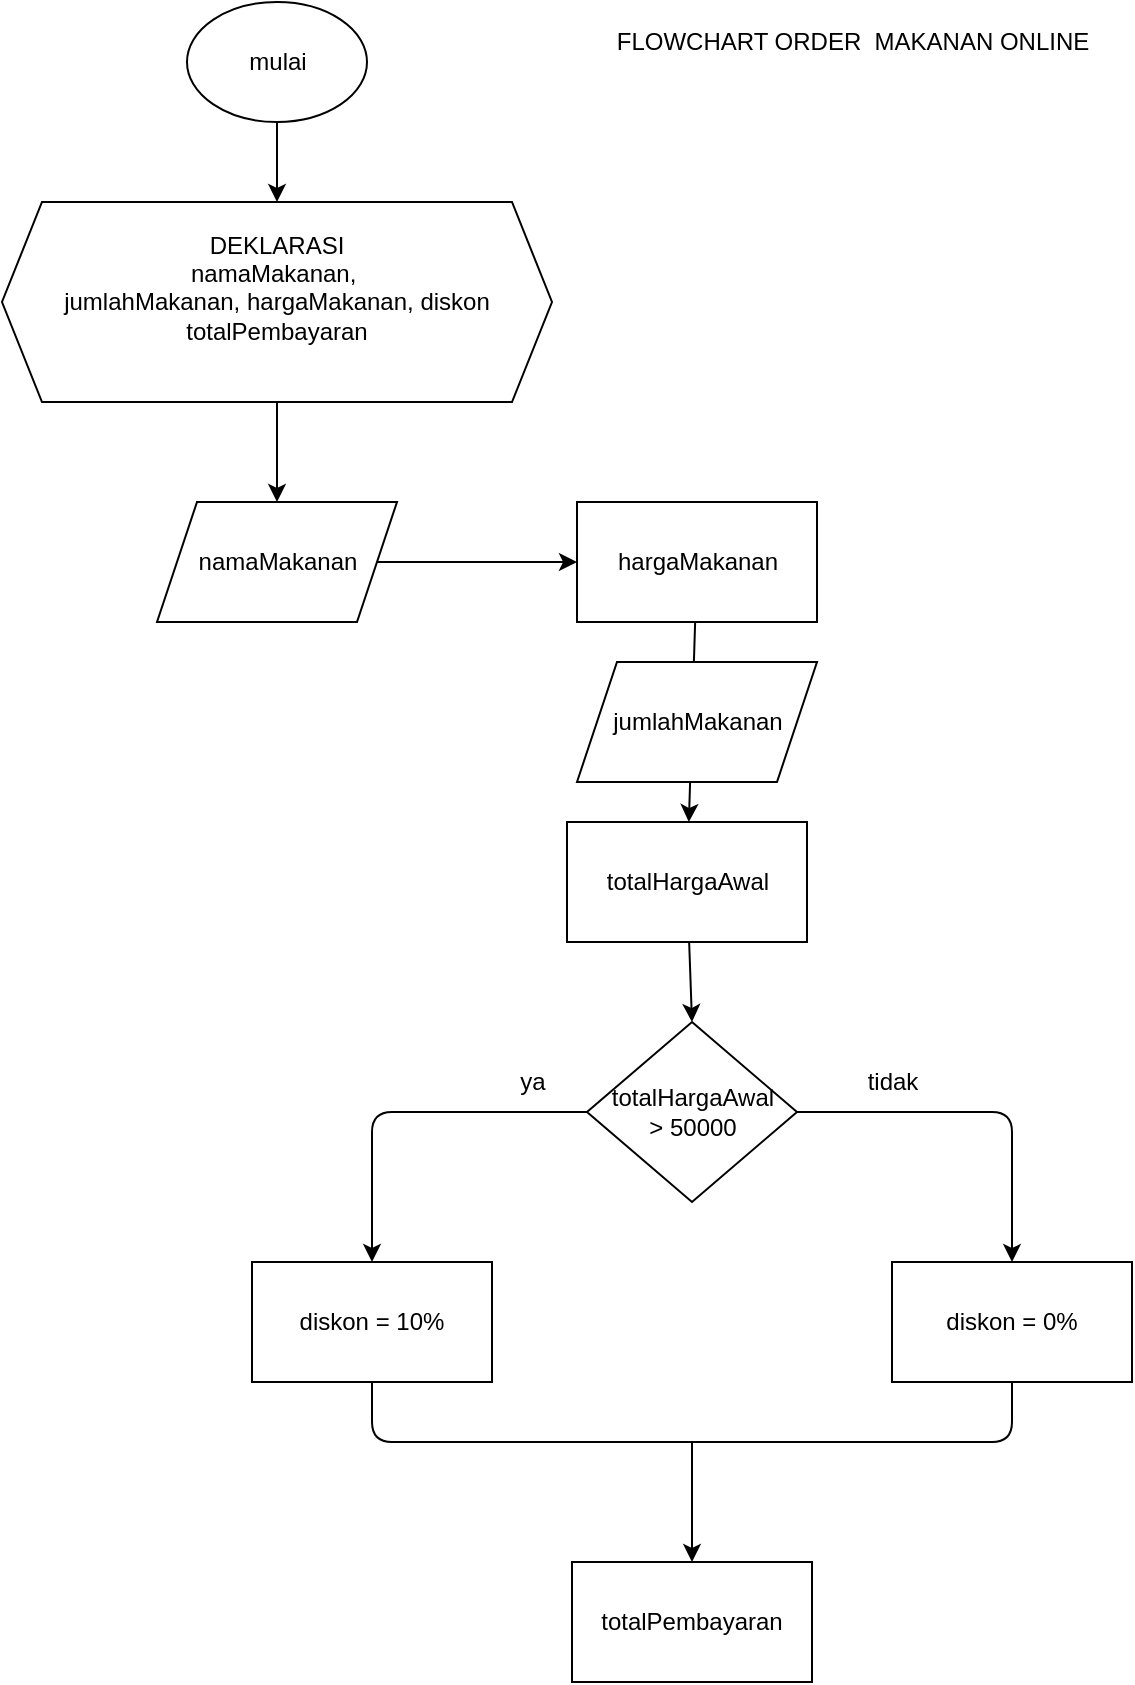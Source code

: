 <mxfile>
    <diagram id="GCx3Q2S_Mkh1INE92pOC" name="Page-1">
        <mxGraphModel dx="820" dy="402" grid="1" gridSize="10" guides="1" tooltips="1" connect="1" arrows="1" fold="1" page="1" pageScale="1" pageWidth="850" pageHeight="1100" math="0" shadow="0">
            <root>
                <mxCell id="0"/>
                <mxCell id="1" parent="0"/>
                <mxCell id="2" style="edgeStyle=none;html=1;entryX=0.5;entryY=0;entryDx=0;entryDy=0;" edge="1" parent="1" source="3" target="7">
                    <mxGeometry relative="1" as="geometry"/>
                </mxCell>
                <mxCell id="3" value="mulai" style="ellipse;whiteSpace=wrap;html=1;" vertex="1" parent="1">
                    <mxGeometry x="202.5" y="50" width="90" height="60" as="geometry"/>
                </mxCell>
                <mxCell id="4" style="edgeStyle=none;html=1;entryX=0;entryY=0.5;entryDx=0;entryDy=0;startArrow=none;startFill=0;endArrow=classic;endFill=1;" edge="1" parent="1" source="5" target="9">
                    <mxGeometry relative="1" as="geometry"/>
                </mxCell>
                <mxCell id="5" value="namaMakanan" style="shape=parallelogram;perimeter=parallelogramPerimeter;whiteSpace=wrap;html=1;fixedSize=1;" vertex="1" parent="1">
                    <mxGeometry x="187.5" y="300" width="120" height="60" as="geometry"/>
                </mxCell>
                <mxCell id="6" style="edgeStyle=none;html=1;entryX=0.5;entryY=0;entryDx=0;entryDy=0;" edge="1" parent="1" source="7" target="5">
                    <mxGeometry relative="1" as="geometry"/>
                </mxCell>
                <mxCell id="7" value="&lt;div&gt;DEKLARASI&lt;/div&gt;&lt;div&gt;&lt;span&gt;namaMakanan,&amp;nbsp;&lt;/span&gt;&lt;/div&gt;&lt;div&gt;&lt;span&gt;jumlahMakanan, hargaMakanan, diskon totalPembayaran&lt;/span&gt;&lt;/div&gt;&lt;div&gt;&amp;nbsp;&lt;/div&gt;" style="shape=hexagon;perimeter=hexagonPerimeter2;whiteSpace=wrap;html=1;fixedSize=1;" vertex="1" parent="1">
                    <mxGeometry x="110" y="150" width="275" height="100" as="geometry"/>
                </mxCell>
                <mxCell id="8" value="" style="edgeStyle=none;html=1;startArrow=none;startFill=0;endArrow=classic;endFill=1;" edge="1" parent="1" source="9" target="12">
                    <mxGeometry relative="1" as="geometry"/>
                </mxCell>
                <mxCell id="9" value="&lt;span&gt;hargaMakanan&lt;/span&gt;" style="rounded=0;whiteSpace=wrap;html=1;" vertex="1" parent="1">
                    <mxGeometry x="397.5" y="300" width="120" height="60" as="geometry"/>
                </mxCell>
                <mxCell id="10" value="FLOWCHART ORDER&amp;nbsp; MAKANAN ONLINE" style="text;html=1;align=center;verticalAlign=middle;resizable=0;points=[];autosize=1;strokeColor=none;fillColor=none;" vertex="1" parent="1">
                    <mxGeometry x="410" y="60" width="250" height="20" as="geometry"/>
                </mxCell>
                <mxCell id="11" value="jumlahMakanan" style="shape=parallelogram;perimeter=parallelogramPerimeter;whiteSpace=wrap;html=1;fixedSize=1;" vertex="1" parent="1">
                    <mxGeometry x="397.5" y="380" width="120" height="60" as="geometry"/>
                </mxCell>
                <mxCell id="24" style="edgeStyle=none;html=1;entryX=0.5;entryY=0;entryDx=0;entryDy=0;" edge="1" parent="1" source="12" target="14">
                    <mxGeometry relative="1" as="geometry"/>
                </mxCell>
                <mxCell id="12" value="&lt;span&gt;totalHargaAwal&lt;/span&gt;" style="rounded=0;whiteSpace=wrap;html=1;" vertex="1" parent="1">
                    <mxGeometry x="392.5" y="460" width="120" height="60" as="geometry"/>
                </mxCell>
                <mxCell id="13" style="edgeStyle=none;html=1;entryX=0.5;entryY=0;entryDx=0;entryDy=0;" edge="1" parent="1" source="14" target="16">
                    <mxGeometry relative="1" as="geometry">
                        <Array as="points">
                            <mxPoint x="295" y="605"/>
                        </Array>
                    </mxGeometry>
                </mxCell>
                <mxCell id="14" value="totalHargaAwal&lt;br&gt;&amp;gt; 50000" style="rhombus;whiteSpace=wrap;html=1;" vertex="1" parent="1">
                    <mxGeometry x="402.5" y="560" width="105" height="90" as="geometry"/>
                </mxCell>
                <mxCell id="15" style="edgeStyle=none;html=1;endArrow=none;endFill=0;" edge="1" parent="1" source="16">
                    <mxGeometry relative="1" as="geometry">
                        <mxPoint x="550" y="770" as="targetPoint"/>
                        <Array as="points">
                            <mxPoint x="295" y="770"/>
                        </Array>
                    </mxGeometry>
                </mxCell>
                <mxCell id="16" value="diskon = 10%" style="rounded=0;whiteSpace=wrap;html=1;" vertex="1" parent="1">
                    <mxGeometry x="235" y="680" width="120" height="60" as="geometry"/>
                </mxCell>
                <mxCell id="17" style="edgeStyle=none;html=1;entryX=0.5;entryY=0;entryDx=0;entryDy=0;startArrow=none;startFill=0;endArrow=classic;endFill=1;exitX=1;exitY=0.5;exitDx=0;exitDy=0;" edge="1" parent="1" source="14" target="19">
                    <mxGeometry relative="1" as="geometry">
                        <mxPoint x="650" y="650" as="sourcePoint"/>
                        <Array as="points">
                            <mxPoint x="615" y="605"/>
                        </Array>
                    </mxGeometry>
                </mxCell>
                <mxCell id="18" style="edgeStyle=none;html=1;endArrow=none;endFill=0;" edge="1" parent="1" source="19">
                    <mxGeometry relative="1" as="geometry">
                        <mxPoint x="535" y="770" as="targetPoint"/>
                        <Array as="points">
                            <mxPoint x="615" y="770"/>
                        </Array>
                    </mxGeometry>
                </mxCell>
                <mxCell id="19" value="diskon = 0%" style="rounded=0;whiteSpace=wrap;html=1;" vertex="1" parent="1">
                    <mxGeometry x="555" y="680" width="120" height="60" as="geometry"/>
                </mxCell>
                <mxCell id="20" value="tidak" style="text;html=1;align=center;verticalAlign=middle;resizable=0;points=[];autosize=1;strokeColor=none;fillColor=none;" vertex="1" parent="1">
                    <mxGeometry x="535" y="580" width="40" height="20" as="geometry"/>
                </mxCell>
                <mxCell id="21" value="ya" style="text;html=1;align=center;verticalAlign=middle;resizable=0;points=[];autosize=1;strokeColor=none;fillColor=none;" vertex="1" parent="1">
                    <mxGeometry x="360" y="580" width="30" height="20" as="geometry"/>
                </mxCell>
                <mxCell id="22" style="edgeStyle=none;html=1;startArrow=classic;startFill=1;endArrow=none;endFill=0;" edge="1" parent="1" source="23">
                    <mxGeometry relative="1" as="geometry">
                        <mxPoint x="455" y="770" as="targetPoint"/>
                    </mxGeometry>
                </mxCell>
                <mxCell id="23" value="&lt;span&gt;totalPembayaran&lt;/span&gt;" style="rounded=0;whiteSpace=wrap;html=1;" vertex="1" parent="1">
                    <mxGeometry x="395" y="830" width="120" height="60" as="geometry"/>
                </mxCell>
            </root>
        </mxGraphModel>
    </diagram>
</mxfile>